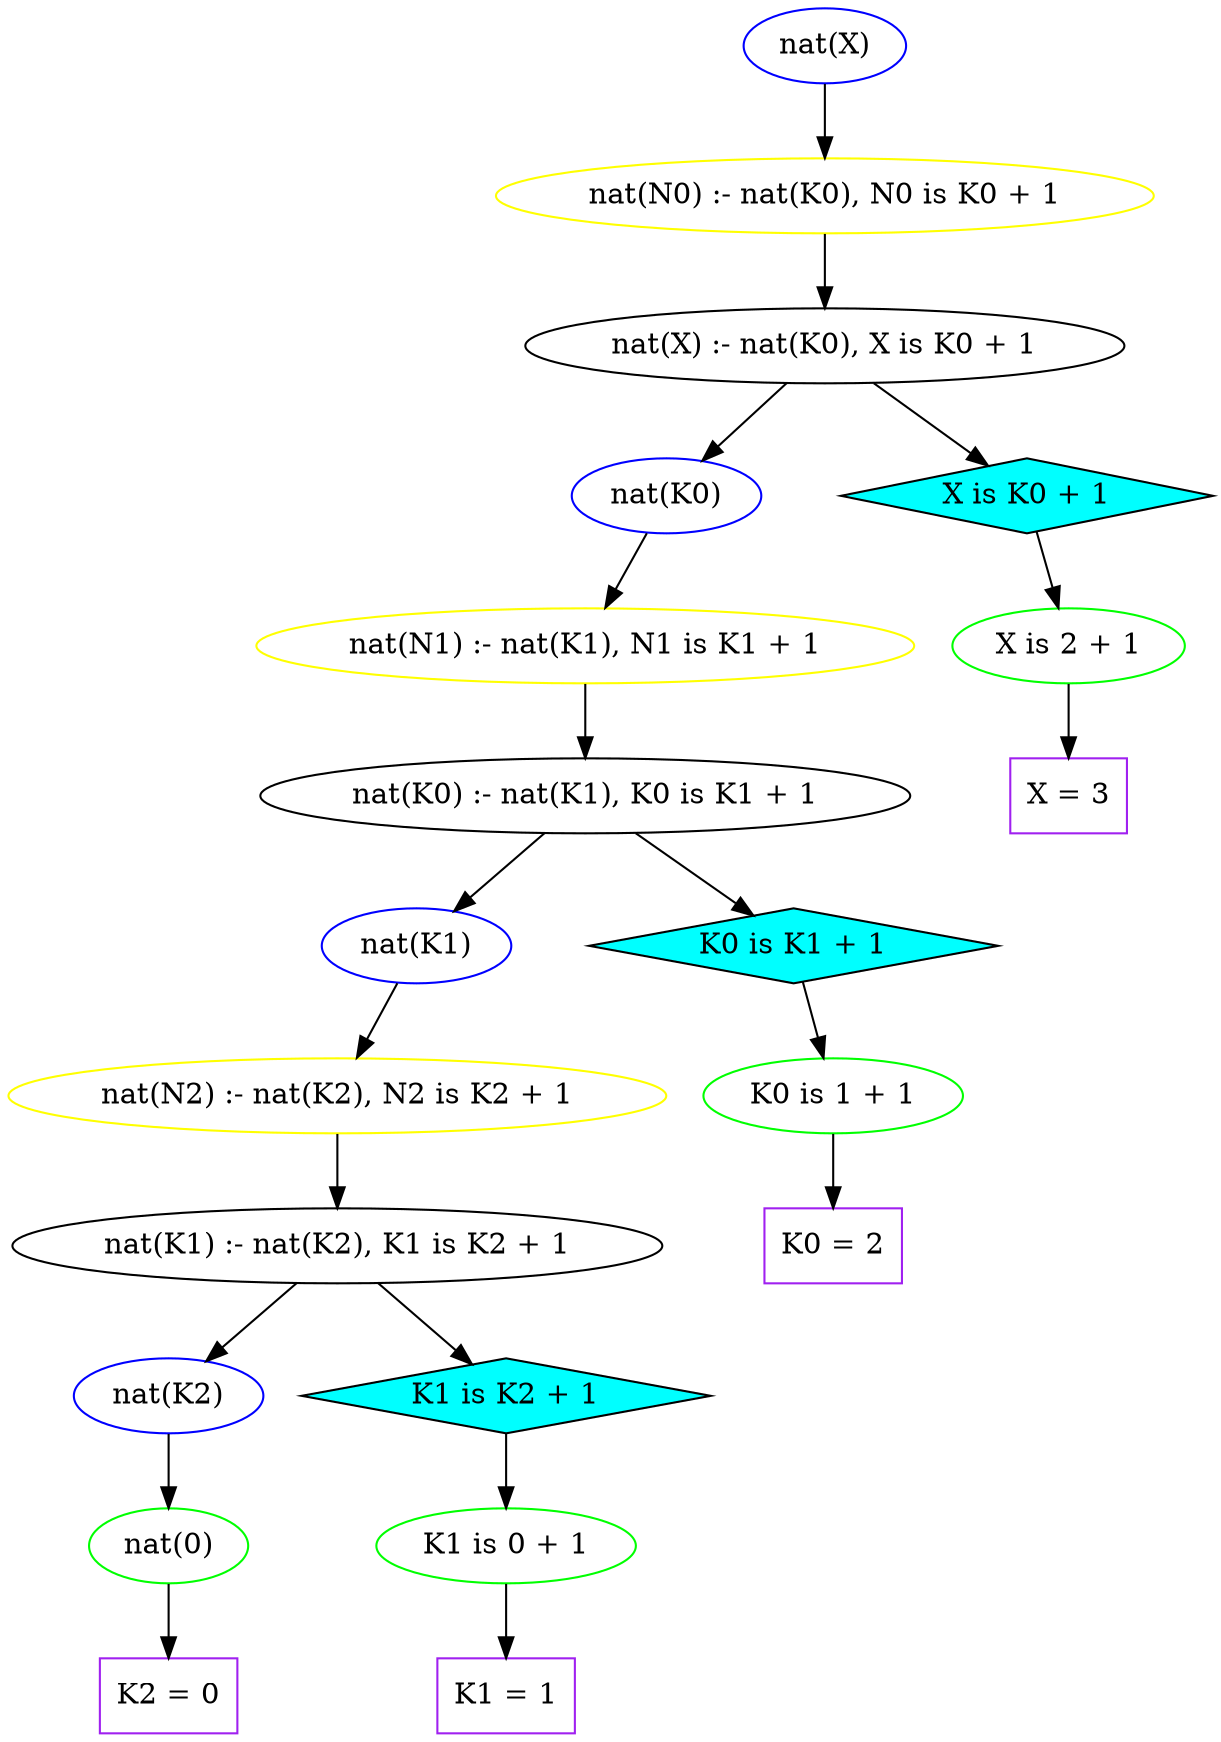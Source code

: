 digraph nat {
    0 [label="nat(X)", color="blue"]
    2 [label="nat(N0) :- nat(K0), N0 is K0 + 1", color="yellow"]
    3 [label="nat(X) :- nat(K0), X is K0 + 1"]
    4 [label="nat(K0)", color="blue"]
    7 [label="X is K0 + 1", fillcolor="cyan", shape="diamond", style="filled"]
    9 [label="nat(N1) :- nat(K1), N1 is K1 + 1", color="yellow"]
    10 [label="nat(K0) :- nat(K1), K0 is K1 + 1"]
    11 [label="nat(K1)", color="blue"]
    14 [label="K0 is K1 + 1", fillcolor="cyan", shape="diamond", style="filled"]
    18 [label="nat(N2) :- nat(K2), N2 is K2 + 1", color="yellow"]
    19 [label="nat(K1) :- nat(K2), K1 is K2 + 1"]
    20 [label="nat(K2)", color="blue"]
    21 [label="nat(0)", color="green"]
    22 [label="K2 = 0", color="purple", shape="box"]
    23 [label="K1 is K2 + 1", fillcolor="cyan", shape="diamond", style="filled"]
    24 [label="K1 is 0 + 1", color="green"]
    25 [label="K1 = 1", color="purple", shape="box"]
    26 [label="K0 is 1 + 1", color="green"]
    27 [label="K0 = 2", color="purple", shape="box"]
    28 [label="X is 2 + 1", color="green"]
    32 [label="X = 3", color="purple", shape="box"]

    0 -> 2
    2 -> 3
    3 -> 4
    3 -> 7
    4 -> 9
    9 -> 10
    10 -> 11
    10 -> 14
    11 -> 18
    18 -> 19
    19 -> 20
    20 -> 21
    21 -> 22
    19 -> 23
    23 -> 24
    24 -> 25
    14 -> 26
    26 -> 27
    7 -> 28
    28 -> 32
}
